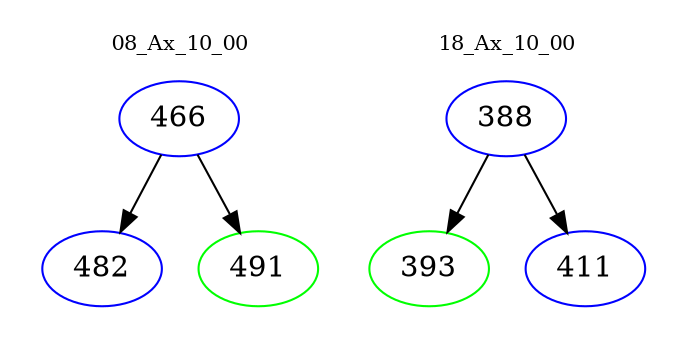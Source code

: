 digraph{
subgraph cluster_0 {
color = white
label = "08_Ax_10_00";
fontsize=10;
T0_466 [label="466", color="blue"]
T0_466 -> T0_482 [color="black"]
T0_482 [label="482", color="blue"]
T0_466 -> T0_491 [color="black"]
T0_491 [label="491", color="green"]
}
subgraph cluster_1 {
color = white
label = "18_Ax_10_00";
fontsize=10;
T1_388 [label="388", color="blue"]
T1_388 -> T1_393 [color="black"]
T1_393 [label="393", color="green"]
T1_388 -> T1_411 [color="black"]
T1_411 [label="411", color="blue"]
}
}
